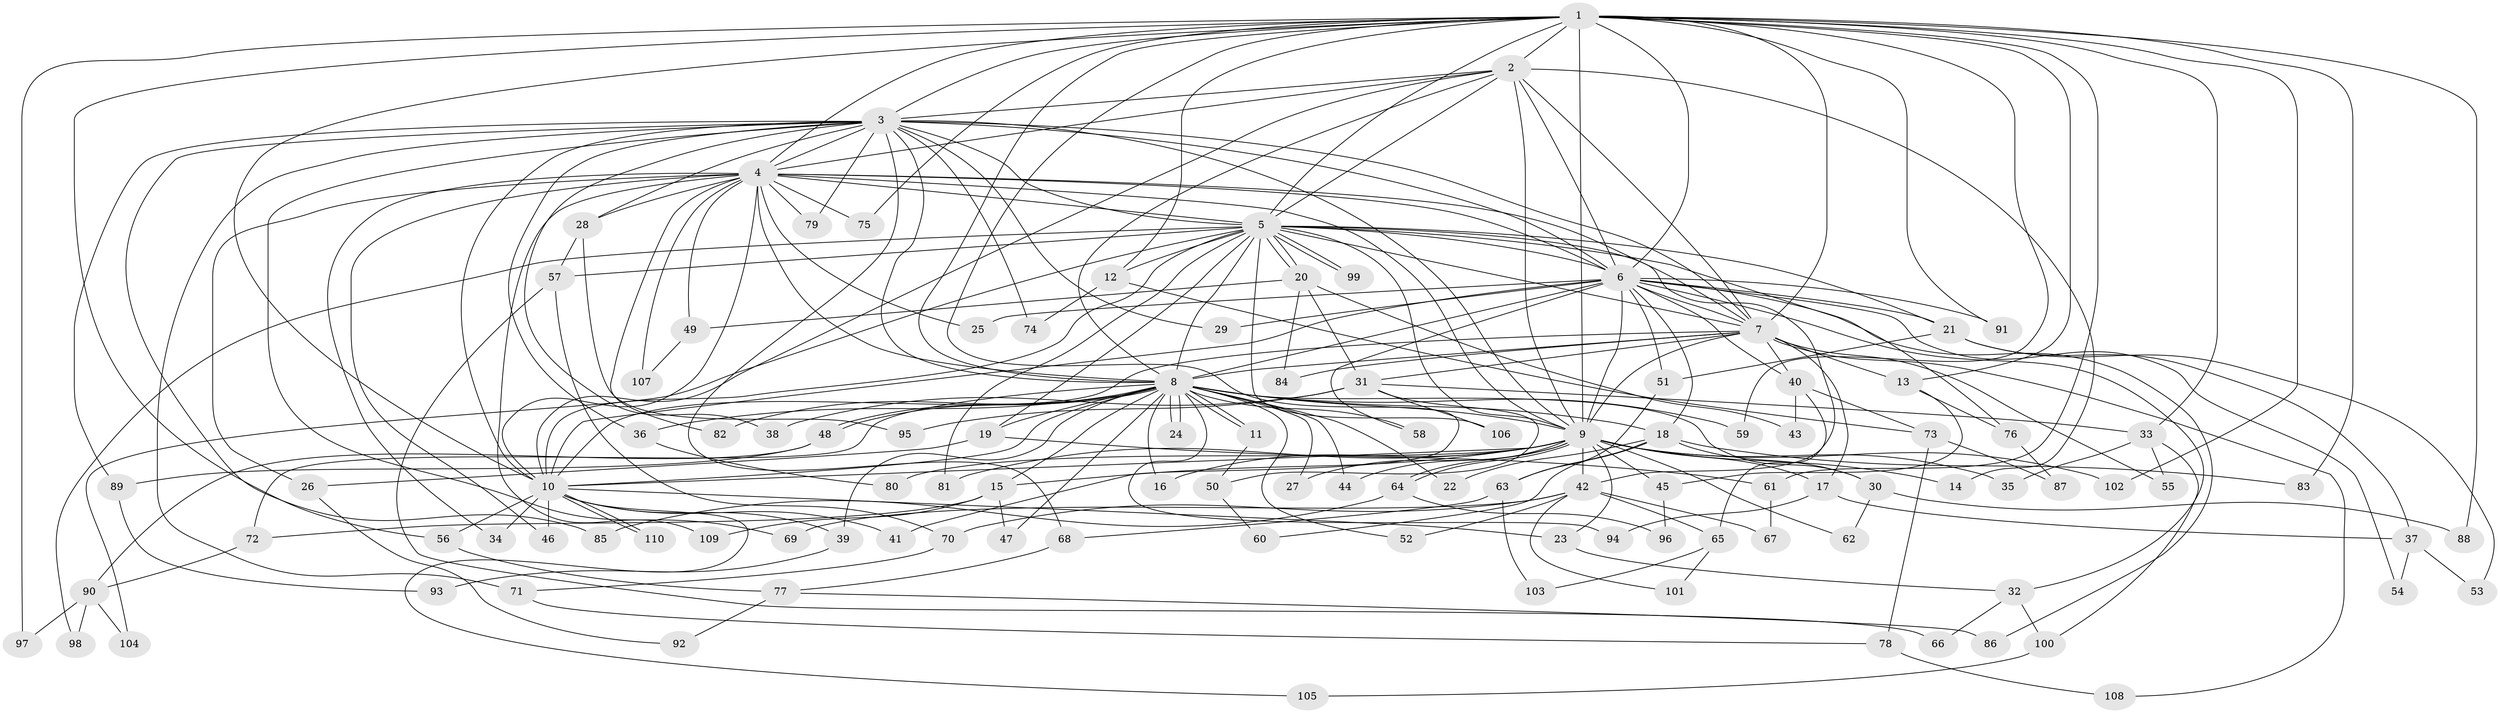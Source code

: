 // Generated by graph-tools (version 1.1) at 2025/14/03/09/25 04:14:05]
// undirected, 110 vertices, 245 edges
graph export_dot {
graph [start="1"]
  node [color=gray90,style=filled];
  1;
  2;
  3;
  4;
  5;
  6;
  7;
  8;
  9;
  10;
  11;
  12;
  13;
  14;
  15;
  16;
  17;
  18;
  19;
  20;
  21;
  22;
  23;
  24;
  25;
  26;
  27;
  28;
  29;
  30;
  31;
  32;
  33;
  34;
  35;
  36;
  37;
  38;
  39;
  40;
  41;
  42;
  43;
  44;
  45;
  46;
  47;
  48;
  49;
  50;
  51;
  52;
  53;
  54;
  55;
  56;
  57;
  58;
  59;
  60;
  61;
  62;
  63;
  64;
  65;
  66;
  67;
  68;
  69;
  70;
  71;
  72;
  73;
  74;
  75;
  76;
  77;
  78;
  79;
  80;
  81;
  82;
  83;
  84;
  85;
  86;
  87;
  88;
  89;
  90;
  91;
  92;
  93;
  94;
  95;
  96;
  97;
  98;
  99;
  100;
  101;
  102;
  103;
  104;
  105;
  106;
  107;
  108;
  109;
  110;
  1 -- 2;
  1 -- 3;
  1 -- 4;
  1 -- 5;
  1 -- 6;
  1 -- 7;
  1 -- 8;
  1 -- 9;
  1 -- 10;
  1 -- 12;
  1 -- 13;
  1 -- 33;
  1 -- 41;
  1 -- 56;
  1 -- 59;
  1 -- 61;
  1 -- 75;
  1 -- 83;
  1 -- 88;
  1 -- 91;
  1 -- 97;
  1 -- 102;
  2 -- 3;
  2 -- 4;
  2 -- 5;
  2 -- 6;
  2 -- 7;
  2 -- 8;
  2 -- 9;
  2 -- 10;
  2 -- 14;
  3 -- 4;
  3 -- 5;
  3 -- 6;
  3 -- 7;
  3 -- 8;
  3 -- 9;
  3 -- 10;
  3 -- 28;
  3 -- 29;
  3 -- 36;
  3 -- 38;
  3 -- 68;
  3 -- 69;
  3 -- 71;
  3 -- 74;
  3 -- 79;
  3 -- 85;
  3 -- 89;
  4 -- 5;
  4 -- 6;
  4 -- 7;
  4 -- 8;
  4 -- 9;
  4 -- 10;
  4 -- 25;
  4 -- 26;
  4 -- 28;
  4 -- 34;
  4 -- 46;
  4 -- 49;
  4 -- 75;
  4 -- 79;
  4 -- 82;
  4 -- 107;
  4 -- 109;
  5 -- 6;
  5 -- 7;
  5 -- 8;
  5 -- 9;
  5 -- 10;
  5 -- 12;
  5 -- 19;
  5 -- 20;
  5 -- 20;
  5 -- 21;
  5 -- 42;
  5 -- 57;
  5 -- 76;
  5 -- 81;
  5 -- 98;
  5 -- 99;
  5 -- 99;
  5 -- 104;
  5 -- 106;
  6 -- 7;
  6 -- 8;
  6 -- 9;
  6 -- 10;
  6 -- 18;
  6 -- 21;
  6 -- 25;
  6 -- 29;
  6 -- 32;
  6 -- 40;
  6 -- 51;
  6 -- 54;
  6 -- 58;
  6 -- 86;
  6 -- 91;
  7 -- 8;
  7 -- 9;
  7 -- 10;
  7 -- 13;
  7 -- 17;
  7 -- 31;
  7 -- 40;
  7 -- 55;
  7 -- 84;
  7 -- 108;
  8 -- 9;
  8 -- 10;
  8 -- 11;
  8 -- 11;
  8 -- 15;
  8 -- 16;
  8 -- 18;
  8 -- 19;
  8 -- 22;
  8 -- 24;
  8 -- 24;
  8 -- 27;
  8 -- 30;
  8 -- 36;
  8 -- 39;
  8 -- 44;
  8 -- 47;
  8 -- 48;
  8 -- 48;
  8 -- 52;
  8 -- 58;
  8 -- 59;
  8 -- 72;
  8 -- 82;
  8 -- 94;
  9 -- 10;
  9 -- 14;
  9 -- 15;
  9 -- 16;
  9 -- 17;
  9 -- 23;
  9 -- 27;
  9 -- 35;
  9 -- 42;
  9 -- 44;
  9 -- 45;
  9 -- 62;
  9 -- 64;
  9 -- 64;
  9 -- 80;
  9 -- 81;
  9 -- 102;
  10 -- 23;
  10 -- 34;
  10 -- 39;
  10 -- 41;
  10 -- 46;
  10 -- 56;
  10 -- 105;
  10 -- 110;
  10 -- 110;
  11 -- 50;
  12 -- 73;
  12 -- 74;
  13 -- 45;
  13 -- 76;
  15 -- 47;
  15 -- 72;
  15 -- 109;
  17 -- 37;
  17 -- 94;
  18 -- 22;
  18 -- 30;
  18 -- 60;
  18 -- 63;
  18 -- 83;
  19 -- 26;
  19 -- 61;
  20 -- 31;
  20 -- 43;
  20 -- 49;
  20 -- 84;
  21 -- 37;
  21 -- 51;
  21 -- 53;
  23 -- 32;
  26 -- 92;
  28 -- 57;
  28 -- 95;
  30 -- 62;
  30 -- 88;
  31 -- 33;
  31 -- 38;
  31 -- 50;
  31 -- 95;
  31 -- 106;
  32 -- 66;
  32 -- 100;
  33 -- 35;
  33 -- 55;
  33 -- 100;
  36 -- 80;
  37 -- 53;
  37 -- 54;
  39 -- 93;
  40 -- 43;
  40 -- 65;
  40 -- 73;
  42 -- 52;
  42 -- 65;
  42 -- 67;
  42 -- 69;
  42 -- 70;
  42 -- 101;
  45 -- 96;
  48 -- 89;
  48 -- 90;
  49 -- 107;
  50 -- 60;
  51 -- 63;
  56 -- 77;
  57 -- 66;
  57 -- 70;
  61 -- 67;
  63 -- 68;
  63 -- 103;
  64 -- 85;
  64 -- 96;
  65 -- 101;
  65 -- 103;
  68 -- 77;
  70 -- 71;
  71 -- 78;
  72 -- 90;
  73 -- 78;
  73 -- 87;
  76 -- 87;
  77 -- 86;
  77 -- 92;
  78 -- 108;
  89 -- 93;
  90 -- 97;
  90 -- 98;
  90 -- 104;
  100 -- 105;
}
